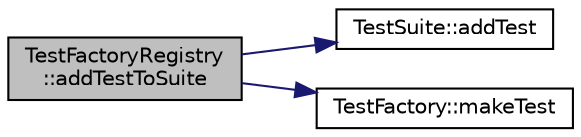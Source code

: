digraph "TestFactoryRegistry::addTestToSuite"
{
  edge [fontname="Helvetica",fontsize="10",labelfontname="Helvetica",labelfontsize="10"];
  node [fontname="Helvetica",fontsize="10",shape=record];
  rankdir="LR";
  Node1 [label="TestFactoryRegistry\l::addTestToSuite",height=0.2,width=0.4,color="black", fillcolor="grey75", style="filled", fontcolor="black"];
  Node1 -> Node2 [color="midnightblue",fontsize="10",style="solid",fontname="Helvetica"];
  Node2 [label="TestSuite::addTest",height=0.2,width=0.4,color="black", fillcolor="white", style="filled",URL="$class_test_suite.html#a8cd9628eee382a9670076765ec25cfa8",tooltip="Adds a test to the suite. "];
  Node1 -> Node3 [color="midnightblue",fontsize="10",style="solid",fontname="Helvetica"];
  Node3 [label="TestFactory::makeTest",height=0.2,width=0.4,color="black", fillcolor="white", style="filled",URL="$class_test_factory.html#a2f951a2b4dca9acea6b9cdfc084f2f8f"];
}
